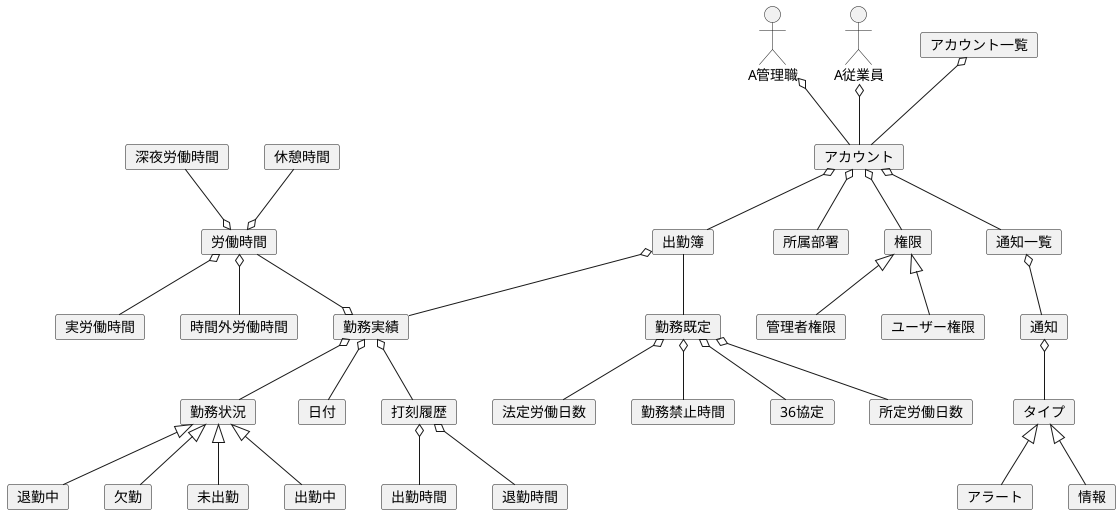 @startuml
' 従業員・管理職のロバストネス分析後
actor A管理職
actor A従業員

card 勤務既定
card 勤務禁止時間
card 36協定
card 所定労働日数
card 法定労働日数
勤務既定 o-- 勤務禁止時間
勤務既定 o-- 36協定
勤務既定 o-- 所定労働日数
勤務既定 o-- 法定労働日数

card 通知一覧
    card 通知
        card タイプ
            card アラート
            card 情報
通知一覧 o-- 通知
通知 o-- タイプ
タイプ <|-- アラート
タイプ <|-- 情報

' model
card 出勤簿
    card 勤務実績
        card 日付
        card 打刻履歴
            card 出勤時間
            card 退勤時間
        card 勤務状況
            card 未出勤
            card 出勤中
            card 退勤中
            card 欠勤
        card 労働時間
            card 時間外労働時間
            card 休憩時間
            card 深夜労働時間
            card 実労働時間
'relation
出勤簿 -- 勤務既定
出勤簿 o-- 勤務実績
    勤務実績 o-- 日付
    勤務実績 o-- 打刻履歴
        打刻履歴 o-- 出勤時間
        打刻履歴 o-- 退勤時間

    勤務実績 o-- 勤務状況
        勤務状況 <|-- 未出勤
        勤務状況 <|-- 出勤中
        勤務状況 <|-- 退勤中
        勤務状況 <|-- 欠勤
    勤務実績 o-up- 労働時間
        労働時間 o-- 実労働時間
        労働時間 o-- 時間外労働時間
        労働時間 o-up- 休憩時間
        労働時間 o-up- 深夜労働時間

' model
card アカウント一覧
    card アカウント
'        card 従業員ID
        card 所属部署
    card 権限
        card 管理者権限
        card ユーザー権限
'relation
アカウント一覧 o-- アカウント
'    アカウント o-- 従業員ID
    アカウント o-- 所属部署
    アカウント o-- 通知一覧
    アカウント o-- 出勤簿
    アカウント o-- 権限
        権限 <|-- 管理者権限
        権限 <|-- ユーザー権限

A従業員 o-- アカウント
A管理職 o-- アカウント
@enduml